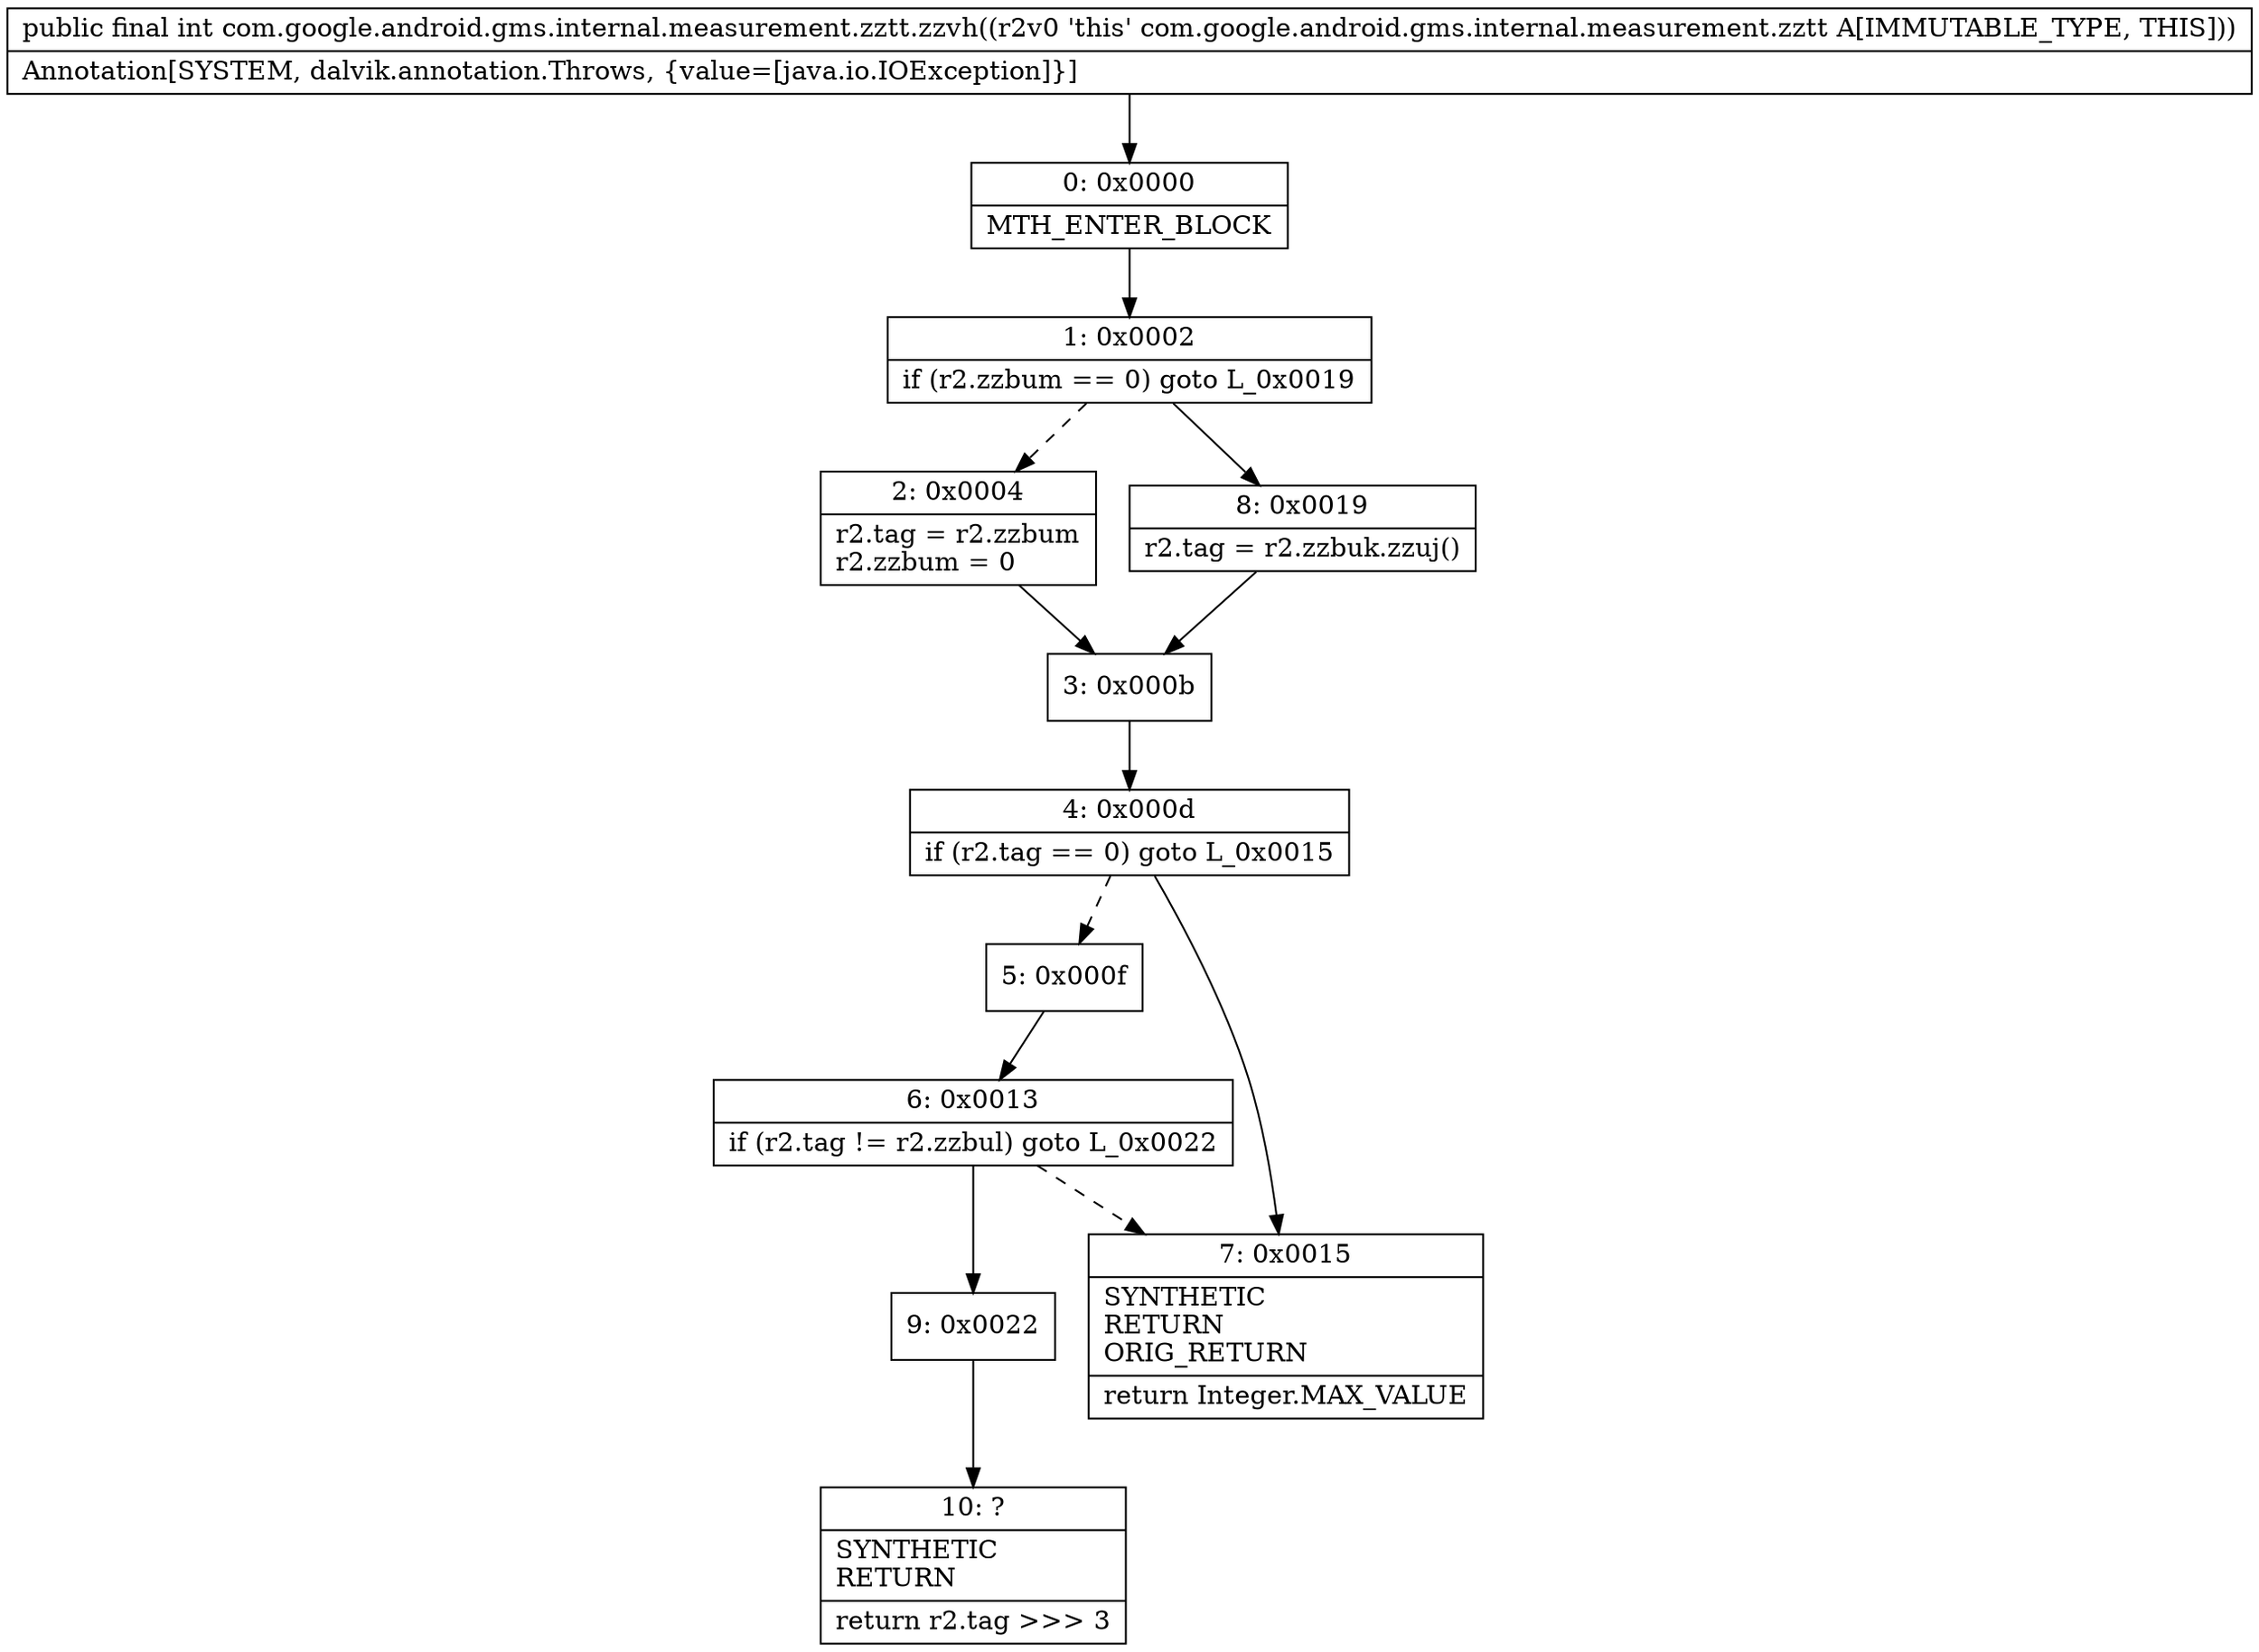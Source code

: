 digraph "CFG forcom.google.android.gms.internal.measurement.zztt.zzvh()I" {
Node_0 [shape=record,label="{0\:\ 0x0000|MTH_ENTER_BLOCK\l}"];
Node_1 [shape=record,label="{1\:\ 0x0002|if (r2.zzbum == 0) goto L_0x0019\l}"];
Node_2 [shape=record,label="{2\:\ 0x0004|r2.tag = r2.zzbum\lr2.zzbum = 0\l}"];
Node_3 [shape=record,label="{3\:\ 0x000b}"];
Node_4 [shape=record,label="{4\:\ 0x000d|if (r2.tag == 0) goto L_0x0015\l}"];
Node_5 [shape=record,label="{5\:\ 0x000f}"];
Node_6 [shape=record,label="{6\:\ 0x0013|if (r2.tag != r2.zzbul) goto L_0x0022\l}"];
Node_7 [shape=record,label="{7\:\ 0x0015|SYNTHETIC\lRETURN\lORIG_RETURN\l|return Integer.MAX_VALUE\l}"];
Node_8 [shape=record,label="{8\:\ 0x0019|r2.tag = r2.zzbuk.zzuj()\l}"];
Node_9 [shape=record,label="{9\:\ 0x0022}"];
Node_10 [shape=record,label="{10\:\ ?|SYNTHETIC\lRETURN\l|return r2.tag \>\>\> 3\l}"];
MethodNode[shape=record,label="{public final int com.google.android.gms.internal.measurement.zztt.zzvh((r2v0 'this' com.google.android.gms.internal.measurement.zztt A[IMMUTABLE_TYPE, THIS]))  | Annotation[SYSTEM, dalvik.annotation.Throws, \{value=[java.io.IOException]\}]\l}"];
MethodNode -> Node_0;
Node_0 -> Node_1;
Node_1 -> Node_2[style=dashed];
Node_1 -> Node_8;
Node_2 -> Node_3;
Node_3 -> Node_4;
Node_4 -> Node_5[style=dashed];
Node_4 -> Node_7;
Node_5 -> Node_6;
Node_6 -> Node_7[style=dashed];
Node_6 -> Node_9;
Node_8 -> Node_3;
Node_9 -> Node_10;
}


